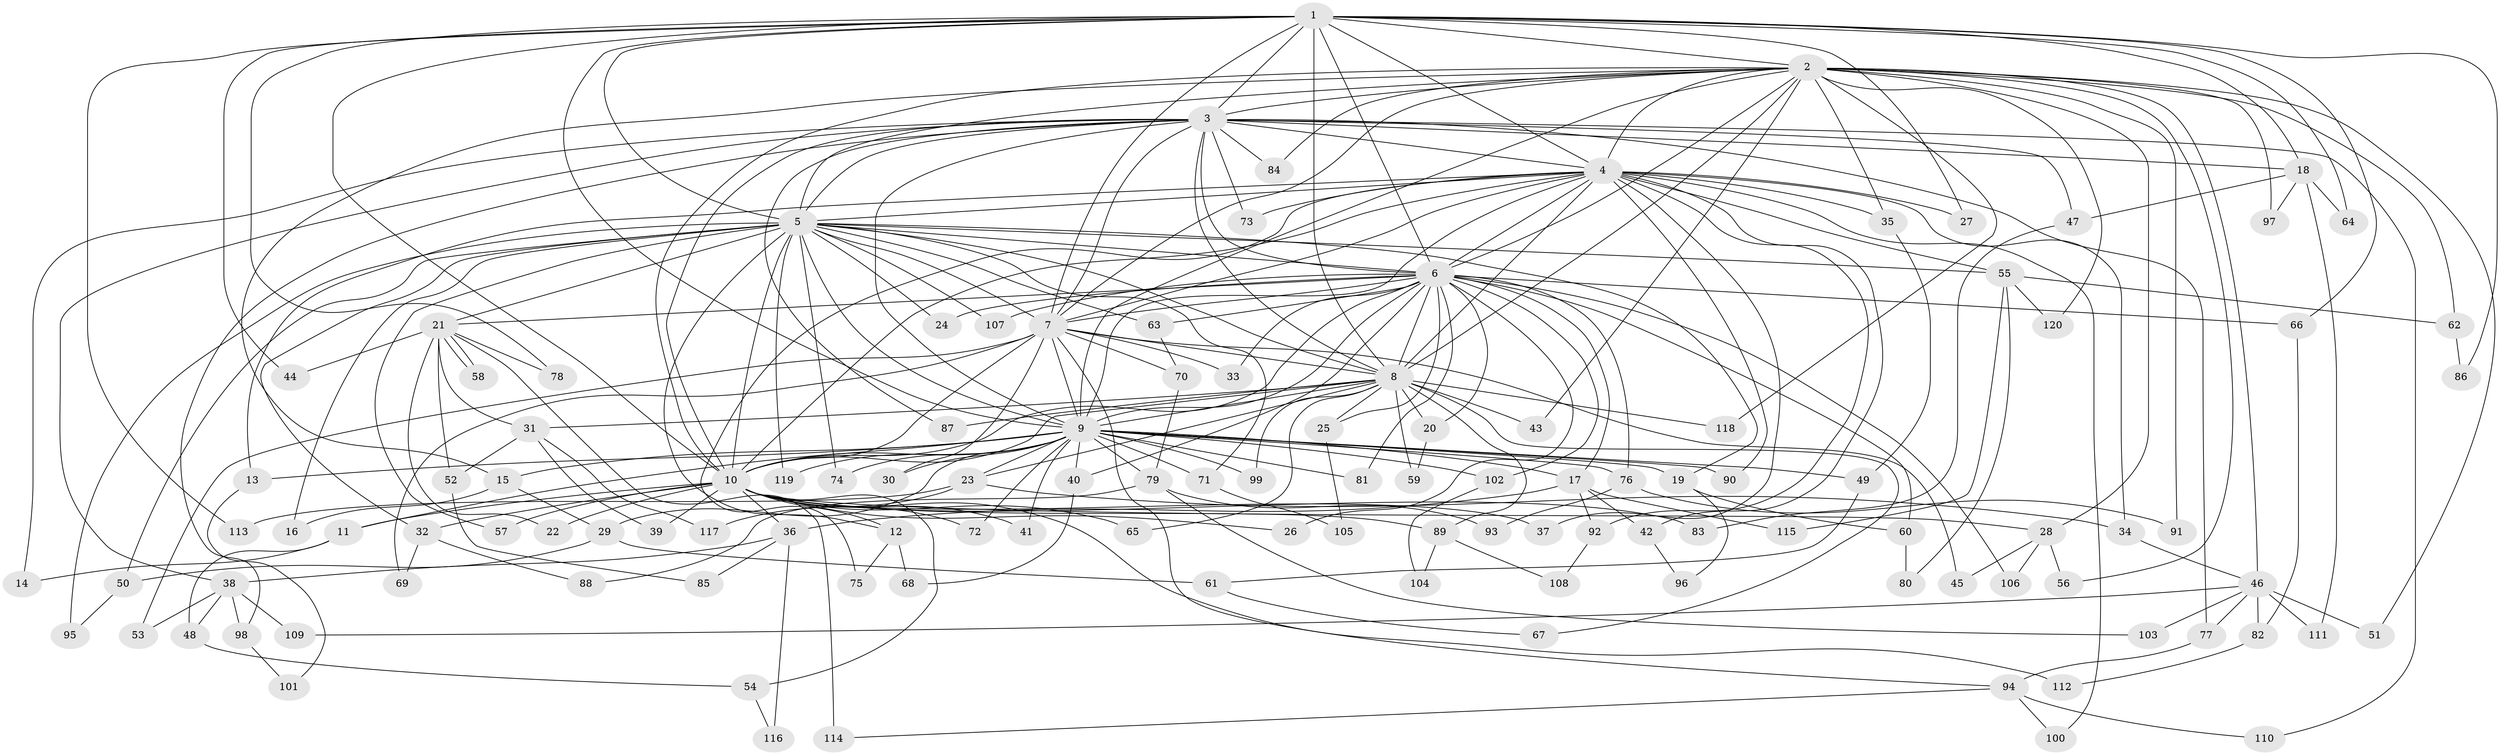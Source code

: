 // Generated by graph-tools (version 1.1) at 2025/01/03/09/25 03:01:17]
// undirected, 120 vertices, 265 edges
graph export_dot {
graph [start="1"]
  node [color=gray90,style=filled];
  1;
  2;
  3;
  4;
  5;
  6;
  7;
  8;
  9;
  10;
  11;
  12;
  13;
  14;
  15;
  16;
  17;
  18;
  19;
  20;
  21;
  22;
  23;
  24;
  25;
  26;
  27;
  28;
  29;
  30;
  31;
  32;
  33;
  34;
  35;
  36;
  37;
  38;
  39;
  40;
  41;
  42;
  43;
  44;
  45;
  46;
  47;
  48;
  49;
  50;
  51;
  52;
  53;
  54;
  55;
  56;
  57;
  58;
  59;
  60;
  61;
  62;
  63;
  64;
  65;
  66;
  67;
  68;
  69;
  70;
  71;
  72;
  73;
  74;
  75;
  76;
  77;
  78;
  79;
  80;
  81;
  82;
  83;
  84;
  85;
  86;
  87;
  88;
  89;
  90;
  91;
  92;
  93;
  94;
  95;
  96;
  97;
  98;
  99;
  100;
  101;
  102;
  103;
  104;
  105;
  106;
  107;
  108;
  109;
  110;
  111;
  112;
  113;
  114;
  115;
  116;
  117;
  118;
  119;
  120;
  1 -- 2;
  1 -- 3;
  1 -- 4;
  1 -- 5;
  1 -- 6;
  1 -- 7;
  1 -- 8;
  1 -- 9;
  1 -- 10;
  1 -- 18;
  1 -- 27;
  1 -- 44;
  1 -- 64;
  1 -- 66;
  1 -- 78;
  1 -- 86;
  1 -- 113;
  2 -- 3;
  2 -- 4;
  2 -- 5;
  2 -- 6;
  2 -- 7;
  2 -- 8;
  2 -- 9;
  2 -- 10;
  2 -- 15;
  2 -- 28;
  2 -- 35;
  2 -- 43;
  2 -- 46;
  2 -- 51;
  2 -- 56;
  2 -- 62;
  2 -- 84;
  2 -- 91;
  2 -- 97;
  2 -- 118;
  2 -- 120;
  3 -- 4;
  3 -- 5;
  3 -- 6;
  3 -- 7;
  3 -- 8;
  3 -- 9;
  3 -- 10;
  3 -- 14;
  3 -- 18;
  3 -- 38;
  3 -- 47;
  3 -- 73;
  3 -- 77;
  3 -- 84;
  3 -- 87;
  3 -- 98;
  3 -- 110;
  4 -- 5;
  4 -- 6;
  4 -- 7;
  4 -- 8;
  4 -- 9;
  4 -- 10;
  4 -- 13;
  4 -- 27;
  4 -- 34;
  4 -- 35;
  4 -- 37;
  4 -- 42;
  4 -- 55;
  4 -- 73;
  4 -- 75;
  4 -- 90;
  4 -- 92;
  4 -- 100;
  5 -- 6;
  5 -- 7;
  5 -- 8;
  5 -- 9;
  5 -- 10;
  5 -- 12;
  5 -- 16;
  5 -- 19;
  5 -- 21;
  5 -- 24;
  5 -- 32;
  5 -- 50;
  5 -- 55;
  5 -- 57;
  5 -- 63;
  5 -- 71;
  5 -- 74;
  5 -- 95;
  5 -- 107;
  5 -- 119;
  6 -- 7;
  6 -- 8;
  6 -- 9;
  6 -- 10;
  6 -- 17;
  6 -- 20;
  6 -- 21;
  6 -- 24;
  6 -- 25;
  6 -- 26;
  6 -- 33;
  6 -- 40;
  6 -- 60;
  6 -- 63;
  6 -- 66;
  6 -- 76;
  6 -- 81;
  6 -- 102;
  6 -- 106;
  6 -- 107;
  7 -- 8;
  7 -- 9;
  7 -- 10;
  7 -- 30;
  7 -- 33;
  7 -- 45;
  7 -- 53;
  7 -- 69;
  7 -- 70;
  7 -- 94;
  8 -- 9;
  8 -- 10;
  8 -- 20;
  8 -- 23;
  8 -- 25;
  8 -- 31;
  8 -- 43;
  8 -- 59;
  8 -- 65;
  8 -- 67;
  8 -- 87;
  8 -- 89;
  8 -- 99;
  8 -- 118;
  9 -- 10;
  9 -- 11;
  9 -- 13;
  9 -- 15;
  9 -- 17;
  9 -- 19;
  9 -- 23;
  9 -- 29;
  9 -- 30;
  9 -- 40;
  9 -- 41;
  9 -- 49;
  9 -- 71;
  9 -- 72;
  9 -- 74;
  9 -- 76;
  9 -- 79;
  9 -- 81;
  9 -- 90;
  9 -- 99;
  9 -- 102;
  9 -- 119;
  10 -- 11;
  10 -- 12;
  10 -- 22;
  10 -- 26;
  10 -- 28;
  10 -- 32;
  10 -- 36;
  10 -- 37;
  10 -- 39;
  10 -- 41;
  10 -- 54;
  10 -- 57;
  10 -- 65;
  10 -- 72;
  10 -- 83;
  10 -- 89;
  10 -- 112;
  11 -- 14;
  11 -- 48;
  12 -- 68;
  12 -- 75;
  13 -- 101;
  15 -- 16;
  15 -- 29;
  17 -- 36;
  17 -- 42;
  17 -- 92;
  17 -- 115;
  18 -- 47;
  18 -- 64;
  18 -- 97;
  18 -- 111;
  19 -- 60;
  19 -- 96;
  20 -- 59;
  21 -- 22;
  21 -- 31;
  21 -- 44;
  21 -- 52;
  21 -- 58;
  21 -- 58;
  21 -- 78;
  21 -- 114;
  23 -- 34;
  23 -- 113;
  23 -- 117;
  25 -- 105;
  28 -- 45;
  28 -- 56;
  28 -- 106;
  29 -- 50;
  29 -- 61;
  31 -- 39;
  31 -- 52;
  31 -- 117;
  32 -- 69;
  32 -- 88;
  34 -- 46;
  35 -- 49;
  36 -- 38;
  36 -- 85;
  36 -- 116;
  38 -- 48;
  38 -- 53;
  38 -- 98;
  38 -- 109;
  40 -- 68;
  42 -- 96;
  46 -- 51;
  46 -- 77;
  46 -- 82;
  46 -- 103;
  46 -- 109;
  46 -- 111;
  47 -- 83;
  48 -- 54;
  49 -- 61;
  50 -- 95;
  52 -- 85;
  54 -- 116;
  55 -- 62;
  55 -- 80;
  55 -- 115;
  55 -- 120;
  60 -- 80;
  61 -- 67;
  62 -- 86;
  63 -- 70;
  66 -- 82;
  70 -- 79;
  71 -- 105;
  76 -- 91;
  76 -- 93;
  77 -- 94;
  79 -- 88;
  79 -- 93;
  79 -- 103;
  82 -- 112;
  89 -- 104;
  89 -- 108;
  92 -- 108;
  94 -- 100;
  94 -- 110;
  94 -- 114;
  98 -- 101;
  102 -- 104;
}
